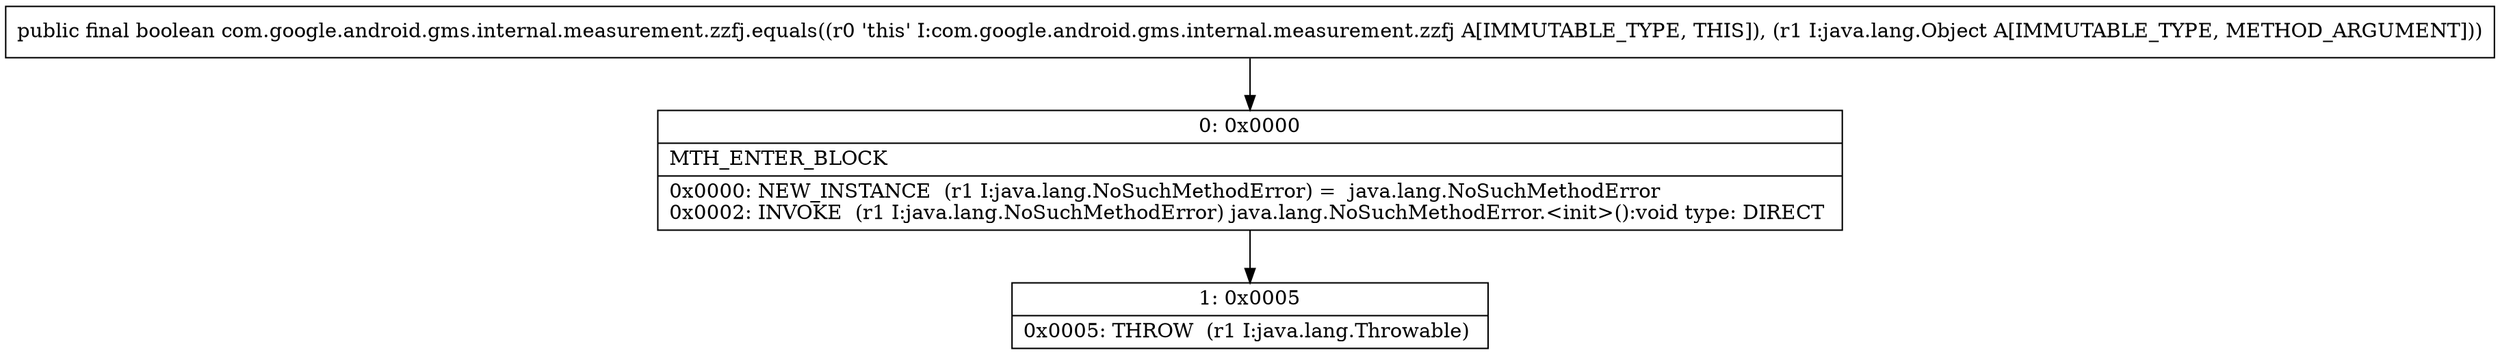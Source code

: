 digraph "CFG forcom.google.android.gms.internal.measurement.zzfj.equals(Ljava\/lang\/Object;)Z" {
Node_0 [shape=record,label="{0\:\ 0x0000|MTH_ENTER_BLOCK\l|0x0000: NEW_INSTANCE  (r1 I:java.lang.NoSuchMethodError) =  java.lang.NoSuchMethodError \l0x0002: INVOKE  (r1 I:java.lang.NoSuchMethodError) java.lang.NoSuchMethodError.\<init\>():void type: DIRECT \l}"];
Node_1 [shape=record,label="{1\:\ 0x0005|0x0005: THROW  (r1 I:java.lang.Throwable) \l}"];
MethodNode[shape=record,label="{public final boolean com.google.android.gms.internal.measurement.zzfj.equals((r0 'this' I:com.google.android.gms.internal.measurement.zzfj A[IMMUTABLE_TYPE, THIS]), (r1 I:java.lang.Object A[IMMUTABLE_TYPE, METHOD_ARGUMENT])) }"];
MethodNode -> Node_0;
Node_0 -> Node_1;
}

